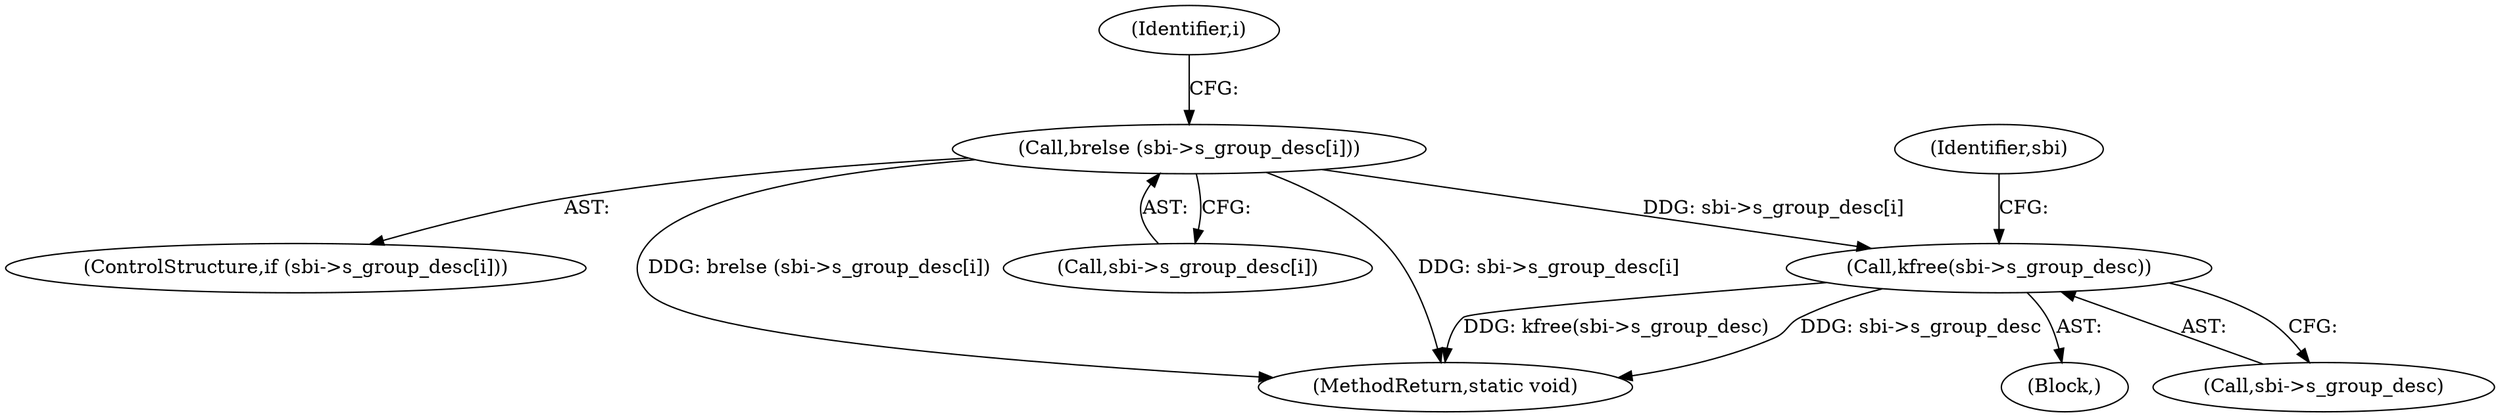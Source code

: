 digraph "0_linux_be0726d33cb8f411945884664924bed3cb8c70ee_1@API" {
"1000193" [label="(Call,kfree(sbi->s_group_desc))"];
"1000187" [label="(Call,brelse (sbi->s_group_desc[i]))"];
"1000193" [label="(Call,kfree(sbi->s_group_desc))"];
"1000180" [label="(Identifier,i)"];
"1000187" [label="(Call,brelse (sbi->s_group_desc[i]))"];
"1000231" [label="(MethodReturn,static void)"];
"1000199" [label="(Identifier,sbi)"];
"1000194" [label="(Call,sbi->s_group_desc)"];
"1000181" [label="(ControlStructure,if (sbi->s_group_desc[i]))"];
"1000188" [label="(Call,sbi->s_group_desc[i])"];
"1000102" [label="(Block,)"];
"1000193" -> "1000102"  [label="AST: "];
"1000193" -> "1000194"  [label="CFG: "];
"1000194" -> "1000193"  [label="AST: "];
"1000199" -> "1000193"  [label="CFG: "];
"1000193" -> "1000231"  [label="DDG: sbi->s_group_desc"];
"1000193" -> "1000231"  [label="DDG: kfree(sbi->s_group_desc)"];
"1000187" -> "1000193"  [label="DDG: sbi->s_group_desc[i]"];
"1000187" -> "1000181"  [label="AST: "];
"1000187" -> "1000188"  [label="CFG: "];
"1000188" -> "1000187"  [label="AST: "];
"1000180" -> "1000187"  [label="CFG: "];
"1000187" -> "1000231"  [label="DDG: sbi->s_group_desc[i]"];
"1000187" -> "1000231"  [label="DDG: brelse (sbi->s_group_desc[i])"];
}
